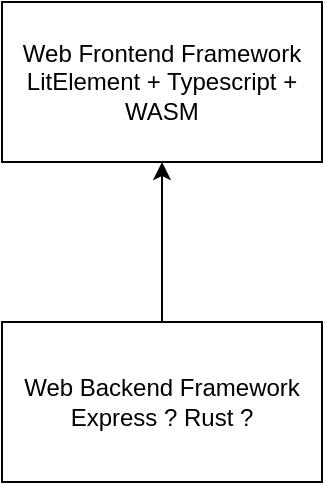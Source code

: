 <mxfile>
    <diagram id="o24VWIg8i-4nk9xnFOQl" name="Page-1">
        <mxGraphModel dx="748" dy="444" grid="1" gridSize="10" guides="1" tooltips="1" connect="1" arrows="1" fold="1" page="1" pageScale="1" pageWidth="850" pageHeight="1100" math="0" shadow="0">
            <root>
                <mxCell id="0"/>
                <mxCell id="1" parent="0"/>
                <mxCell id="3" value="Web Frontend Framework&lt;br&gt;LitElement + Typescript + WASM" style="rounded=0;whiteSpace=wrap;html=1;" vertex="1" parent="1">
                    <mxGeometry x="240" y="80" width="160" height="80" as="geometry"/>
                </mxCell>
                <mxCell id="5" style="edgeStyle=orthogonalEdgeStyle;rounded=0;orthogonalLoop=1;jettySize=auto;html=1;exitX=0.5;exitY=0;exitDx=0;exitDy=0;" edge="1" parent="1" source="4" target="3">
                    <mxGeometry relative="1" as="geometry"/>
                </mxCell>
                <mxCell id="4" value="Web Backend Framework&lt;br&gt;Express ? Rust ?" style="rounded=0;whiteSpace=wrap;html=1;" vertex="1" parent="1">
                    <mxGeometry x="240" y="240" width="160" height="80" as="geometry"/>
                </mxCell>
            </root>
        </mxGraphModel>
    </diagram>
</mxfile>